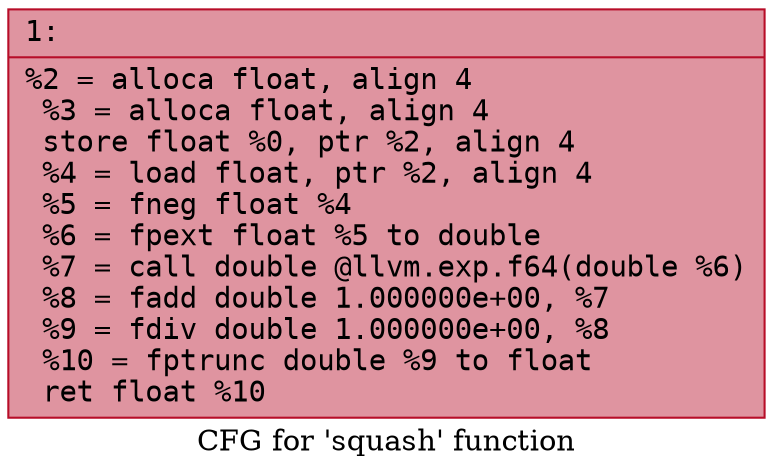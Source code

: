 digraph "CFG for 'squash' function" {
	label="CFG for 'squash' function";

	Node0x6000032de170 [shape=record,color="#b70d28ff", style=filled, fillcolor="#b70d2870" fontname="Courier",label="{1:\l|  %2 = alloca float, align 4\l  %3 = alloca float, align 4\l  store float %0, ptr %2, align 4\l  %4 = load float, ptr %2, align 4\l  %5 = fneg float %4\l  %6 = fpext float %5 to double\l  %7 = call double @llvm.exp.f64(double %6)\l  %8 = fadd double 1.000000e+00, %7\l  %9 = fdiv double 1.000000e+00, %8\l  %10 = fptrunc double %9 to float\l  ret float %10\l}"];
}
